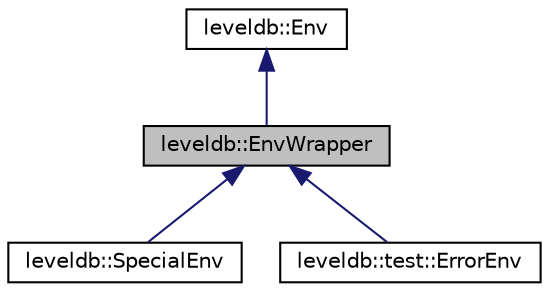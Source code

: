 digraph "leveldb::EnvWrapper"
{
 // LATEX_PDF_SIZE
  edge [fontname="Helvetica",fontsize="10",labelfontname="Helvetica",labelfontsize="10"];
  node [fontname="Helvetica",fontsize="10",shape=record];
  Node0 [label="leveldb::EnvWrapper",height=0.2,width=0.4,color="black", fillcolor="grey75", style="filled", fontcolor="black",tooltip=" "];
  Node1 -> Node0 [dir="back",color="midnightblue",fontsize="10",style="solid"];
  Node1 [label="leveldb::Env",height=0.2,width=0.4,color="black", fillcolor="white", style="filled",URL="$classleveldb_1_1_env.html",tooltip=" "];
  Node0 -> Node2 [dir="back",color="midnightblue",fontsize="10",style="solid"];
  Node2 [label="leveldb::SpecialEnv",height=0.2,width=0.4,color="black", fillcolor="white", style="filled",URL="$classleveldb_1_1_special_env.html",tooltip=" "];
  Node0 -> Node3 [dir="back",color="midnightblue",fontsize="10",style="solid"];
  Node3 [label="leveldb::test::ErrorEnv",height=0.2,width=0.4,color="black", fillcolor="white", style="filled",URL="$classleveldb_1_1test_1_1_error_env.html",tooltip=" "];
}
